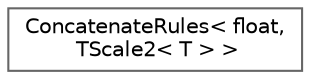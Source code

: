digraph "Graphical Class Hierarchy"
{
 // INTERACTIVE_SVG=YES
 // LATEX_PDF_SIZE
  bgcolor="transparent";
  edge [fontname=Helvetica,fontsize=10,labelfontname=Helvetica,labelfontsize=10];
  node [fontname=Helvetica,fontsize=10,shape=box,height=0.2,width=0.4];
  rankdir="LR";
  Node0 [id="Node000000",label="ConcatenateRules\< float,\l TScale2\< T \> \>",height=0.2,width=0.4,color="grey40", fillcolor="white", style="filled",URL="$d2/d3d/structConcatenateRules_3_01float_00_01TScale2_3_01T_01_4_01_4.html",tooltip="concatenation rules for 2D scales."];
}
